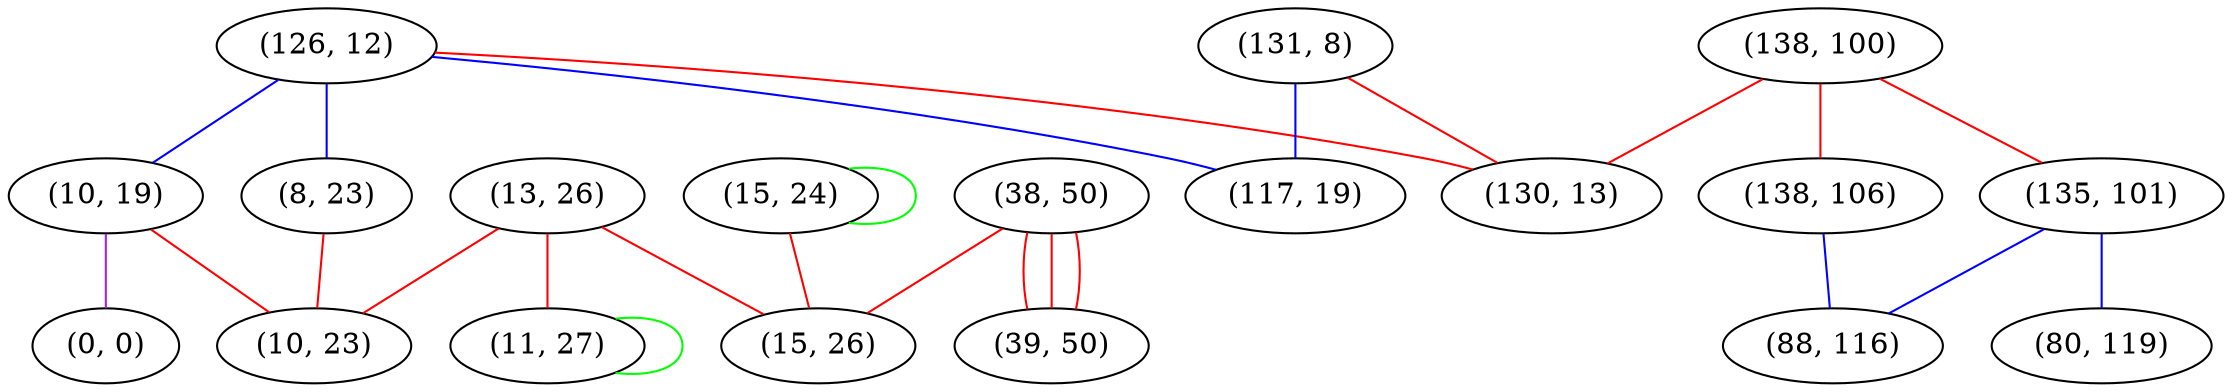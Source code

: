 graph "" {
"(126, 12)";
"(38, 50)";
"(15, 24)";
"(138, 100)";
"(8, 23)";
"(138, 106)";
"(13, 26)";
"(10, 19)";
"(39, 50)";
"(131, 8)";
"(130, 13)";
"(135, 101)";
"(88, 116)";
"(11, 27)";
"(10, 23)";
"(0, 0)";
"(80, 119)";
"(15, 26)";
"(117, 19)";
"(126, 12)" -- "(130, 13)"  [color=red, key=0, weight=1];
"(126, 12)" -- "(10, 19)"  [color=blue, key=0, weight=3];
"(126, 12)" -- "(8, 23)"  [color=blue, key=0, weight=3];
"(126, 12)" -- "(117, 19)"  [color=blue, key=0, weight=3];
"(38, 50)" -- "(39, 50)"  [color=red, key=0, weight=1];
"(38, 50)" -- "(39, 50)"  [color=red, key=1, weight=1];
"(38, 50)" -- "(39, 50)"  [color=red, key=2, weight=1];
"(38, 50)" -- "(15, 26)"  [color=red, key=0, weight=1];
"(15, 24)" -- "(15, 24)"  [color=green, key=0, weight=2];
"(15, 24)" -- "(15, 26)"  [color=red, key=0, weight=1];
"(138, 100)" -- "(130, 13)"  [color=red, key=0, weight=1];
"(138, 100)" -- "(135, 101)"  [color=red, key=0, weight=1];
"(138, 100)" -- "(138, 106)"  [color=red, key=0, weight=1];
"(8, 23)" -- "(10, 23)"  [color=red, key=0, weight=1];
"(138, 106)" -- "(88, 116)"  [color=blue, key=0, weight=3];
"(13, 26)" -- "(10, 23)"  [color=red, key=0, weight=1];
"(13, 26)" -- "(11, 27)"  [color=red, key=0, weight=1];
"(13, 26)" -- "(15, 26)"  [color=red, key=0, weight=1];
"(10, 19)" -- "(10, 23)"  [color=red, key=0, weight=1];
"(10, 19)" -- "(0, 0)"  [color=purple, key=0, weight=4];
"(131, 8)" -- "(130, 13)"  [color=red, key=0, weight=1];
"(131, 8)" -- "(117, 19)"  [color=blue, key=0, weight=3];
"(135, 101)" -- "(80, 119)"  [color=blue, key=0, weight=3];
"(135, 101)" -- "(88, 116)"  [color=blue, key=0, weight=3];
"(11, 27)" -- "(11, 27)"  [color=green, key=0, weight=2];
}

